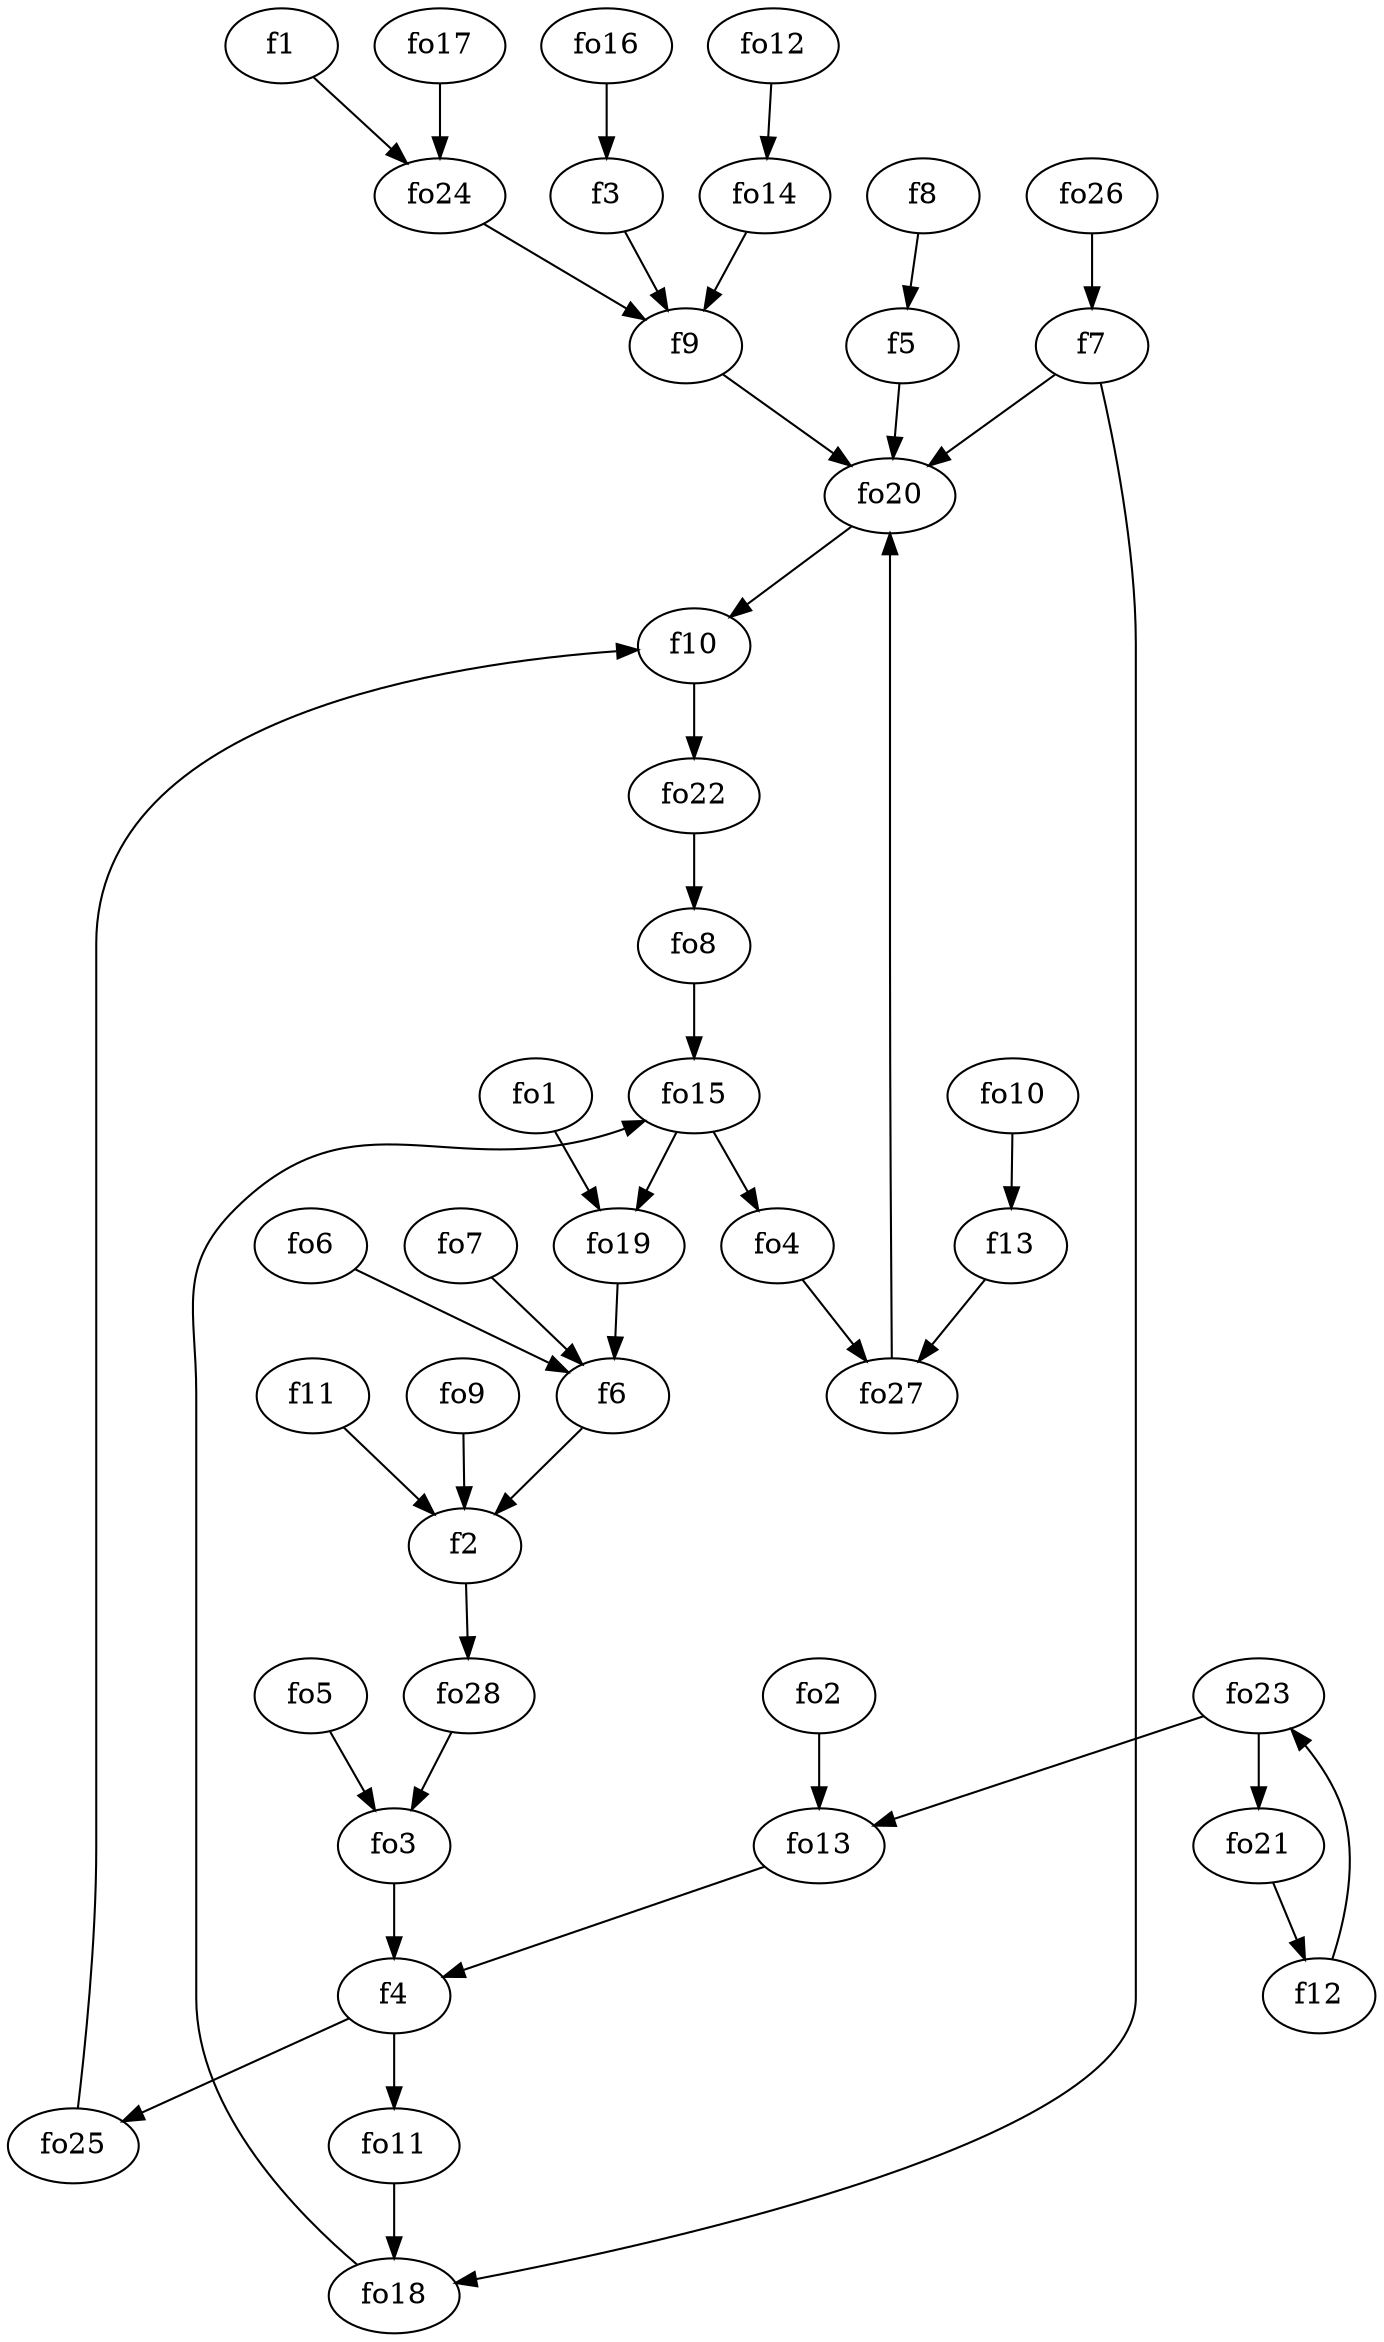 strict digraph  {
f1;
f2;
f3;
f4;
f5;
f6;
f7;
f8;
f9;
f10;
f11;
f12;
f13;
fo1;
fo2;
fo3;
fo4;
fo5;
fo6;
fo7;
fo8;
fo9;
fo10;
fo11;
fo12;
fo13;
fo14;
fo15;
fo16;
fo17;
fo18;
fo19;
fo20;
fo21;
fo22;
fo23;
fo24;
fo25;
fo26;
fo27;
fo28;
f1 -> fo24  [weight=2];
f2 -> fo28  [weight=2];
f3 -> f9  [weight=2];
f4 -> fo25  [weight=2];
f4 -> fo11  [weight=2];
f5 -> fo20  [weight=2];
f6 -> f2  [weight=2];
f7 -> fo18  [weight=2];
f7 -> fo20  [weight=2];
f8 -> f5  [weight=2];
f9 -> fo20  [weight=2];
f10 -> fo22  [weight=2];
f11 -> f2  [weight=2];
f12 -> fo23  [weight=2];
f13 -> fo27  [weight=2];
fo1 -> fo19  [weight=2];
fo2 -> fo13  [weight=2];
fo3 -> f4  [weight=2];
fo4 -> fo27  [weight=2];
fo5 -> fo3  [weight=2];
fo6 -> f6  [weight=2];
fo7 -> f6  [weight=2];
fo8 -> fo15  [weight=2];
fo9 -> f2  [weight=2];
fo10 -> f13  [weight=2];
fo11 -> fo18  [weight=2];
fo12 -> fo14  [weight=2];
fo13 -> f4  [weight=2];
fo14 -> f9  [weight=2];
fo15 -> fo4  [weight=2];
fo15 -> fo19  [weight=2];
fo16 -> f3  [weight=2];
fo17 -> fo24  [weight=2];
fo18 -> fo15  [weight=2];
fo19 -> f6  [weight=2];
fo20 -> f10  [weight=2];
fo21 -> f12  [weight=2];
fo22 -> fo8  [weight=2];
fo23 -> fo21  [weight=2];
fo23 -> fo13  [weight=2];
fo24 -> f9  [weight=2];
fo25 -> f10  [weight=2];
fo26 -> f7  [weight=2];
fo27 -> fo20  [weight=2];
fo28 -> fo3  [weight=2];
}
